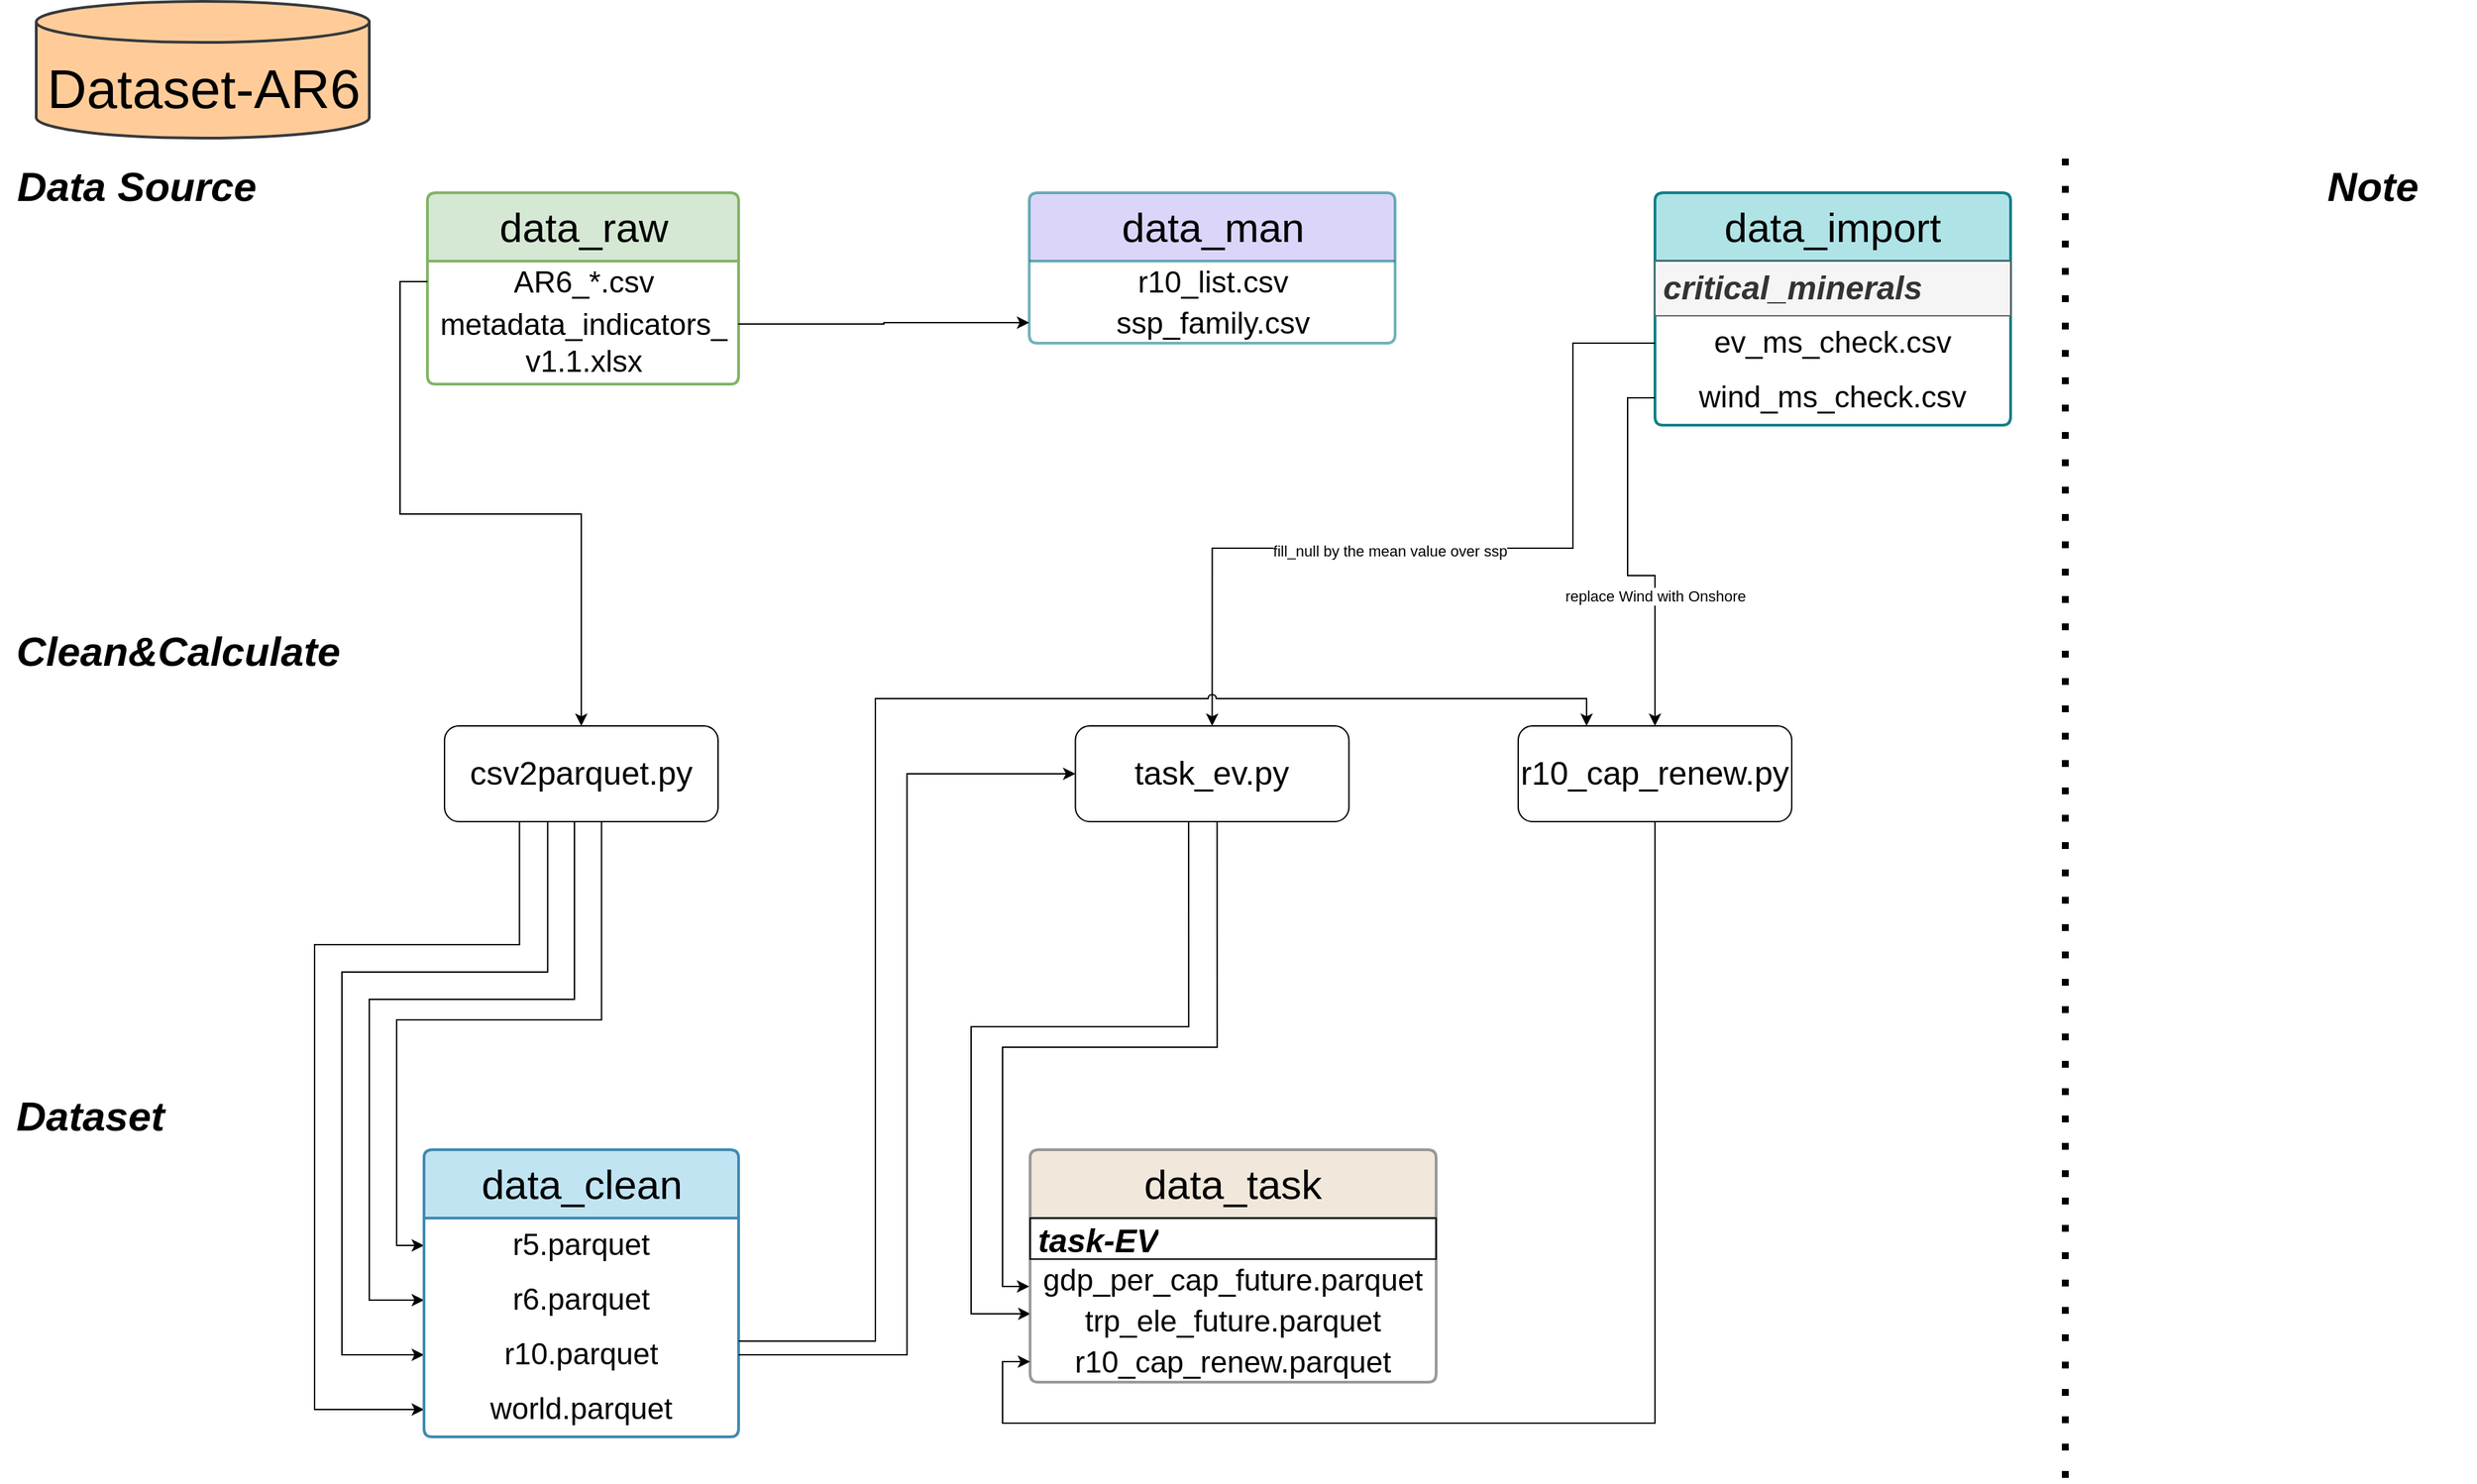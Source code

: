 <mxfile version="24.1.0" type="device">
  <diagram id="C5RBs43oDa-KdzZeNtuy" name="Page-1">
    <mxGraphModel dx="2268" dy="2556" grid="1" gridSize="10" guides="1" tooltips="1" connect="1" arrows="1" fold="1" page="1" pageScale="1" pageWidth="900" pageHeight="1600" math="0" shadow="0">
      <root>
        <mxCell id="WIyWlLk6GJQsqaUBKTNV-0" />
        <mxCell id="WIyWlLk6GJQsqaUBKTNV-1" parent="WIyWlLk6GJQsqaUBKTNV-0" />
        <mxCell id="0oKWe1tTrNoSyfwkLrH9-1" value="&lt;font style=&quot;font-size: 30px;&quot;&gt;&lt;i&gt;&lt;b&gt;Data Source&lt;/b&gt;&lt;/i&gt;&lt;/font&gt;" style="text;html=1;strokeColor=none;fillColor=none;align=center;verticalAlign=middle;whiteSpace=wrap;rounded=0;strokeWidth=10;movable=1;resizable=1;rotatable=1;deletable=1;editable=1;locked=0;connectable=1;" parent="WIyWlLk6GJQsqaUBKTNV-1" vertex="1">
          <mxGeometry x="-10" width="200" height="30" as="geometry" />
        </mxCell>
        <mxCell id="0oKWe1tTrNoSyfwkLrH9-2" value="&lt;font style=&quot;font-size: 30px;&quot;&gt;&lt;i&gt;&lt;b&gt;Dataset&lt;/b&gt;&lt;/i&gt;&lt;/font&gt;" style="text;html=1;strokeColor=none;fillColor=none;align=left;verticalAlign=middle;whiteSpace=wrap;rounded=0;strokeWidth=10;movable=1;resizable=1;rotatable=1;deletable=1;editable=1;locked=0;connectable=1;" parent="WIyWlLk6GJQsqaUBKTNV-1" vertex="1">
          <mxGeometry y="680" width="240" height="30" as="geometry" />
        </mxCell>
        <mxCell id="0oKWe1tTrNoSyfwkLrH9-3" value="&lt;font style=&quot;font-size: 30px;&quot;&gt;&lt;i&gt;&lt;b&gt;Clean&amp;amp;Calculate&lt;br&gt;&lt;/b&gt;&lt;/i&gt;&lt;/font&gt;" style="text;html=1;strokeColor=none;fillColor=none;align=left;verticalAlign=middle;whiteSpace=wrap;rounded=0;strokeWidth=10;movable=1;resizable=1;rotatable=1;deletable=1;editable=1;locked=0;connectable=1;" parent="WIyWlLk6GJQsqaUBKTNV-1" vertex="1">
          <mxGeometry y="340" width="200" height="30" as="geometry" />
        </mxCell>
        <mxCell id="l6j2kZSarTpanr10Rrqj-15" style="edgeStyle=orthogonalEdgeStyle;rounded=0;orthogonalLoop=1;jettySize=auto;html=1;exitX=0.574;exitY=0.995;exitDx=0;exitDy=0;entryX=0;entryY=0.5;entryDx=0;entryDy=0;fontFamily=Helvetica;fontSize=12;fontColor=default;fontStyle=0;exitPerimeter=0;" parent="WIyWlLk6GJQsqaUBKTNV-1" source="0oKWe1tTrNoSyfwkLrH9-20" target="l6j2kZSarTpanr10Rrqj-5" edge="1">
          <mxGeometry relative="1" as="geometry">
            <Array as="points">
              <mxPoint x="430" y="625" />
              <mxPoint x="280" y="625" />
              <mxPoint x="280" y="790" />
            </Array>
          </mxGeometry>
        </mxCell>
        <mxCell id="l6j2kZSarTpanr10Rrqj-16" style="edgeStyle=orthogonalEdgeStyle;rounded=0;orthogonalLoop=1;jettySize=auto;html=1;exitX=0.475;exitY=0.999;exitDx=0;exitDy=0;entryX=0;entryY=0.5;entryDx=0;entryDy=0;fontFamily=Helvetica;fontSize=12;fontColor=default;fontStyle=0;exitPerimeter=0;" parent="WIyWlLk6GJQsqaUBKTNV-1" source="0oKWe1tTrNoSyfwkLrH9-20" target="l6j2kZSarTpanr10Rrqj-12" edge="1">
          <mxGeometry relative="1" as="geometry">
            <Array as="points">
              <mxPoint x="410" y="610" />
              <mxPoint x="260" y="610" />
              <mxPoint x="260" y="830" />
            </Array>
          </mxGeometry>
        </mxCell>
        <mxCell id="l6j2kZSarTpanr10Rrqj-17" style="edgeStyle=orthogonalEdgeStyle;rounded=0;orthogonalLoop=1;jettySize=auto;html=1;exitX=0.377;exitY=0.999;exitDx=0;exitDy=0;entryX=0;entryY=0.5;entryDx=0;entryDy=0;fontFamily=Helvetica;fontSize=12;fontColor=default;fontStyle=0;exitPerimeter=0;" parent="WIyWlLk6GJQsqaUBKTNV-1" source="0oKWe1tTrNoSyfwkLrH9-20" target="l6j2kZSarTpanr10Rrqj-11" edge="1">
          <mxGeometry relative="1" as="geometry">
            <Array as="points">
              <mxPoint x="390" y="590" />
              <mxPoint x="240" y="590" />
              <mxPoint x="240" y="870" />
            </Array>
          </mxGeometry>
        </mxCell>
        <mxCell id="l6j2kZSarTpanr10Rrqj-18" style="edgeStyle=orthogonalEdgeStyle;rounded=0;orthogonalLoop=1;jettySize=auto;html=1;exitX=0.274;exitY=1.001;exitDx=0;exitDy=0;entryX=0;entryY=0.5;entryDx=0;entryDy=0;fontFamily=Helvetica;fontSize=12;fontColor=default;fontStyle=0;exitPerimeter=0;" parent="WIyWlLk6GJQsqaUBKTNV-1" source="0oKWe1tTrNoSyfwkLrH9-20" target="l6j2kZSarTpanr10Rrqj-10" edge="1">
          <mxGeometry relative="1" as="geometry">
            <Array as="points">
              <mxPoint x="370" y="570" />
              <mxPoint x="220" y="570" />
              <mxPoint x="220" y="910" />
            </Array>
          </mxGeometry>
        </mxCell>
        <mxCell id="0oKWe1tTrNoSyfwkLrH9-20" value="&lt;font style=&quot;font-size: 24px;&quot;&gt;csv2parquet.py&lt;/font&gt;" style="rounded=1;whiteSpace=wrap;html=1;movable=1;resizable=1;rotatable=1;deletable=1;editable=1;locked=0;connectable=1;" parent="WIyWlLk6GJQsqaUBKTNV-1" vertex="1">
          <mxGeometry x="315" y="410" width="200" height="70" as="geometry" />
        </mxCell>
        <mxCell id="l6j2kZSarTpanr10Rrqj-19" style="edgeStyle=orthogonalEdgeStyle;rounded=0;orthogonalLoop=1;jettySize=auto;html=1;exitX=0.518;exitY=0.998;exitDx=0;exitDy=0;entryX=-0.002;entryY=0.682;entryDx=0;entryDy=0;fontFamily=Helvetica;fontSize=12;fontColor=default;fontStyle=0;exitPerimeter=0;entryPerimeter=0;" parent="WIyWlLk6GJQsqaUBKTNV-1" source="0oKWe1tTrNoSyfwkLrH9-21" target="JrNvIuVscIgdc6tEjQwo-32" edge="1">
          <mxGeometry relative="1" as="geometry">
            <Array as="points">
              <mxPoint x="880" y="645" />
              <mxPoint x="723" y="645" />
              <mxPoint x="723" y="820" />
              <mxPoint x="743" y="820" />
            </Array>
          </mxGeometry>
        </mxCell>
        <mxCell id="l6j2kZSarTpanr10Rrqj-21" style="edgeStyle=orthogonalEdgeStyle;rounded=0;orthogonalLoop=1;jettySize=auto;html=1;exitX=0.414;exitY=0.988;exitDx=0;exitDy=0;entryX=0.001;entryY=0.348;entryDx=0;entryDy=0;fontFamily=Helvetica;fontSize=12;fontColor=default;fontStyle=0;exitPerimeter=0;entryPerimeter=0;" parent="WIyWlLk6GJQsqaUBKTNV-1" source="0oKWe1tTrNoSyfwkLrH9-21" target="JrNvIuVscIgdc6tEjQwo-35" edge="1">
          <mxGeometry relative="1" as="geometry">
            <Array as="points">
              <mxPoint x="859" y="630" />
              <mxPoint x="700" y="630" />
              <mxPoint x="700" y="840" />
              <mxPoint x="743" y="840" />
            </Array>
          </mxGeometry>
        </mxCell>
        <mxCell id="0oKWe1tTrNoSyfwkLrH9-21" value="&lt;font style=&quot;font-size: 24px;&quot;&gt;task_ev.py&lt;/font&gt;" style="rounded=1;whiteSpace=wrap;html=1;movable=1;resizable=1;rotatable=1;deletable=1;editable=1;locked=0;connectable=1;" parent="WIyWlLk6GJQsqaUBKTNV-1" vertex="1">
          <mxGeometry x="776.25" y="410" width="200" height="70" as="geometry" />
        </mxCell>
        <mxCell id="JrNvIuVscIgdc6tEjQwo-0" value="&lt;font style=&quot;font-size: 30px;&quot;&gt;&lt;i&gt;&lt;b&gt;Note&lt;/b&gt;&lt;/i&gt;&lt;/font&gt;" style="text;html=1;strokeColor=none;fillColor=none;align=center;verticalAlign=middle;whiteSpace=wrap;rounded=0;strokeWidth=10;movable=1;resizable=1;rotatable=1;deletable=1;editable=1;locked=0;connectable=1;" parent="WIyWlLk6GJQsqaUBKTNV-1" vertex="1">
          <mxGeometry x="1650" width="150" height="30" as="geometry" />
        </mxCell>
        <mxCell id="JrNvIuVscIgdc6tEjQwo-1" value="" style="endArrow=none;dashed=1;html=1;dashPattern=1 3;strokeWidth=5;rounded=0;movable=1;resizable=1;rotatable=1;deletable=1;editable=1;locked=0;connectable=1;" parent="WIyWlLk6GJQsqaUBKTNV-1" edge="1">
          <mxGeometry width="50" height="50" relative="1" as="geometry">
            <mxPoint x="1500" y="960" as="sourcePoint" />
            <mxPoint x="1500" y="-10" as="targetPoint" />
          </mxGeometry>
        </mxCell>
        <mxCell id="JrNvIuVscIgdc6tEjQwo-7" value="&lt;span style=&quot;font-size: 30px;&quot;&gt;data_raw&lt;/span&gt;" style="swimlane;fontStyle=0;childLayout=stackLayout;horizontal=1;startSize=50;horizontalStack=0;resizeParent=1;resizeParentMax=0;resizeLast=0;collapsible=1;marginBottom=0;whiteSpace=wrap;html=1;fillColor=#d5e8d4;strokeColor=#82b366;rounded=1;align=center;fillStyle=auto;strokeWidth=2;shadow=0;dashed=0;arcSize=4;swimlaneLine=1;movable=1;resizable=1;rotatable=1;deletable=1;editable=1;locked=0;connectable=1;" parent="WIyWlLk6GJQsqaUBKTNV-1" vertex="1">
          <mxGeometry x="302.5" y="20" width="227.5" height="140" as="geometry">
            <mxRectangle x="675" y="30" width="60" height="30" as="alternateBounds" />
          </mxGeometry>
        </mxCell>
        <mxCell id="JrNvIuVscIgdc6tEjQwo-8" value="&lt;font style=&quot;font-size: 22px;&quot;&gt;AR6_*.csv&lt;/font&gt;" style="text;strokeColor=none;fillColor=none;align=center;verticalAlign=middle;spacingLeft=4;spacingRight=4;overflow=hidden;points=[[0,0.5],[1,0.5]];portConstraint=eastwest;rotatable=1;html=1;whiteSpace=wrap;movable=1;resizable=1;deletable=1;editable=1;locked=0;connectable=1;" parent="JrNvIuVscIgdc6tEjQwo-7" vertex="1">
          <mxGeometry y="50" width="227.5" height="30" as="geometry" />
        </mxCell>
        <mxCell id="Oqe_XEmxXoJDFeqlqnIJ-4" value="&lt;span style=&quot;font-size: 22px;&quot;&gt;metadata_indicators&lt;/span&gt;&lt;span style=&quot;font-size: 22px; background-color: initial;&quot;&gt;_&lt;/span&gt;&lt;div&gt;&lt;span style=&quot;font-size: 22px; background-color: initial;&quot;&gt;v1.1.xlsx&lt;/span&gt;&lt;/div&gt;" style="text;strokeColor=none;fillColor=none;align=center;verticalAlign=middle;spacingLeft=4;spacingRight=4;overflow=hidden;points=[[0,0.5],[1,0.5]];portConstraint=eastwest;rotatable=1;html=1;whiteSpace=wrap;dashed=1;movable=1;resizable=1;deletable=1;editable=1;locked=0;connectable=1;" parent="JrNvIuVscIgdc6tEjQwo-7" vertex="1">
          <mxGeometry y="80" width="227.5" height="60" as="geometry" />
        </mxCell>
        <mxCell id="JrNvIuVscIgdc6tEjQwo-17" value="&lt;span style=&quot;font-size: 30px;&quot;&gt;data_man&lt;/span&gt;" style="swimlane;fontStyle=0;childLayout=stackLayout;horizontal=1;startSize=50;horizontalStack=0;resizeParent=1;resizeParentMax=0;resizeLast=0;collapsible=1;marginBottom=0;whiteSpace=wrap;html=1;fillColor=#C4B9F7;strokeColor=#0e8088;rounded=1;align=center;fillStyle=auto;opacity=60;arcSize=4;strokeWidth=2;movable=1;resizable=1;rotatable=1;deletable=1;editable=1;locked=0;connectable=1;" parent="WIyWlLk6GJQsqaUBKTNV-1" vertex="1">
          <mxGeometry x="742.5" y="20" width="267.5" height="110" as="geometry">
            <mxRectangle x="675" y="30" width="60" height="30" as="alternateBounds" />
          </mxGeometry>
        </mxCell>
        <mxCell id="JrNvIuVscIgdc6tEjQwo-18" value="&lt;font style=&quot;font-size: 22px;&quot;&gt;r10_list.csv&lt;/font&gt;" style="text;strokeColor=none;fillColor=none;align=center;verticalAlign=middle;spacingLeft=4;spacingRight=4;overflow=hidden;points=[[0,0.5],[1,0.5]];portConstraint=eastwest;rotatable=1;whiteSpace=wrap;html=1;movable=1;resizable=1;deletable=1;editable=1;locked=0;connectable=1;" parent="JrNvIuVscIgdc6tEjQwo-17" vertex="1">
          <mxGeometry y="50" width="267.5" height="30" as="geometry" />
        </mxCell>
        <mxCell id="JrNvIuVscIgdc6tEjQwo-19" value="&lt;span style=&quot;font-size: 22px;&quot;&gt;ssp_family.csv&lt;/span&gt;" style="text;strokeColor=none;fillColor=none;align=center;verticalAlign=middle;spacingLeft=4;spacingRight=4;overflow=hidden;points=[[0,0.5],[1,0.5]];portConstraint=eastwest;rotatable=1;whiteSpace=wrap;html=1;movable=1;resizable=1;deletable=1;editable=1;locked=0;connectable=1;" parent="JrNvIuVscIgdc6tEjQwo-17" vertex="1">
          <mxGeometry y="80" width="267.5" height="30" as="geometry" />
        </mxCell>
        <mxCell id="JrNvIuVscIgdc6tEjQwo-23" value="&lt;span style=&quot;font-size: 30px;&quot;&gt;data_import&lt;/span&gt;" style="swimlane;fontStyle=0;childLayout=stackLayout;horizontal=1;startSize=50;horizontalStack=0;resizeParent=1;resizeParentMax=0;resizeLast=0;collapsible=1;marginBottom=0;whiteSpace=wrap;html=1;fillColor=#b0e3e6;strokeColor=#0e8088;rounded=1;align=center;fillStyle=auto;strokeWidth=2;shadow=0;dashed=0;arcSize=4;movable=1;resizable=1;rotatable=1;deletable=1;editable=1;locked=0;connectable=1;" parent="WIyWlLk6GJQsqaUBKTNV-1" vertex="1">
          <mxGeometry x="1200" y="20" width="260" height="170" as="geometry">
            <mxRectangle x="675" y="30" width="60" height="30" as="alternateBounds" />
          </mxGeometry>
        </mxCell>
        <mxCell id="Oqe_XEmxXoJDFeqlqnIJ-7" value="&lt;span style=&quot;font-size: 24px;&quot;&gt;&lt;b&gt;&lt;i&gt;critical_minerals&lt;/i&gt;&lt;/b&gt;&lt;/span&gt;" style="text;strokeColor=#666666;fillColor=#f5f5f5;align=left;verticalAlign=middle;spacingLeft=4;spacingRight=4;overflow=hidden;points=[[0,0.5],[1,0.5]];portConstraint=eastwest;rotatable=1;whiteSpace=wrap;html=1;fontColor=#333333;movable=1;resizable=1;deletable=1;editable=1;locked=0;connectable=1;" parent="JrNvIuVscIgdc6tEjQwo-23" vertex="1">
          <mxGeometry y="50" width="260" height="40" as="geometry" />
        </mxCell>
        <mxCell id="JrNvIuVscIgdc6tEjQwo-24" value="&lt;span style=&quot;font-size: 22px;&quot;&gt;ev_ms_check.csv&lt;/span&gt;" style="text;strokeColor=none;fillColor=none;align=center;verticalAlign=middle;spacingLeft=4;spacingRight=4;overflow=hidden;points=[[0,0.5],[1,0.5]];portConstraint=eastwest;rotatable=1;whiteSpace=wrap;html=1;movable=1;resizable=1;deletable=1;editable=1;locked=0;connectable=1;" parent="JrNvIuVscIgdc6tEjQwo-23" vertex="1">
          <mxGeometry y="90" width="260" height="40" as="geometry" />
        </mxCell>
        <mxCell id="Gre75DiJgPlvR9Xtig7I-0" value="&lt;font style=&quot;font-size: 22px;&quot;&gt;wind_ms_check.csv&lt;/font&gt;" style="text;strokeColor=none;fillColor=none;align=center;verticalAlign=middle;spacingLeft=4;spacingRight=4;overflow=hidden;points=[[0,0.5],[1,0.5]];portConstraint=eastwest;rotatable=1;whiteSpace=wrap;html=1;movable=1;resizable=1;deletable=1;editable=1;locked=0;connectable=1;" vertex="1" parent="JrNvIuVscIgdc6tEjQwo-23">
          <mxGeometry y="130" width="260" height="40" as="geometry" />
        </mxCell>
        <mxCell id="JrNvIuVscIgdc6tEjQwo-31" value="&lt;span style=&quot;font-size: 30px;&quot;&gt;data_task&lt;/span&gt;" style="swimlane;fontStyle=0;childLayout=stackLayout;horizontal=1;startSize=50;horizontalStack=0;resizeParent=1;resizeParentMax=0;resizeLast=0;collapsible=1;marginBottom=0;whiteSpace=wrap;html=1;fillColor=#eee3d3;strokeColor=#808080;rounded=1;align=center;fillStyle=auto;strokeWidth=2;shadow=0;dashed=0;arcSize=4;opacity=80;movable=1;resizable=1;rotatable=1;deletable=1;editable=1;locked=0;connectable=1;" parent="WIyWlLk6GJQsqaUBKTNV-1" vertex="1">
          <mxGeometry x="743.13" y="720" width="296.87" height="170" as="geometry">
            <mxRectangle x="675" y="30" width="60" height="30" as="alternateBounds" />
          </mxGeometry>
        </mxCell>
        <mxCell id="JrNvIuVscIgdc6tEjQwo-36" value="&lt;font style=&quot;font-size: 24px;&quot;&gt;&lt;b&gt;&lt;i&gt;task-EV&lt;/i&gt;&lt;/b&gt;&lt;/font&gt;" style="text;align=left;verticalAlign=middle;spacingLeft=4;spacingRight=4;overflow=hidden;points=[[0,0.5],[1,0.5]];portConstraint=eastwest;rotatable=1;whiteSpace=wrap;html=1;movable=1;resizable=1;deletable=1;editable=1;locked=0;connectable=1;strokeColor=default;" parent="JrNvIuVscIgdc6tEjQwo-31" vertex="1">
          <mxGeometry y="50" width="296.87" height="30" as="geometry" />
        </mxCell>
        <mxCell id="JrNvIuVscIgdc6tEjQwo-32" value="&lt;font style=&quot;font-size: 22px;&quot;&gt;gdp_per_cap_future.parquet&lt;/font&gt;" style="text;strokeColor=none;fillColor=none;align=center;verticalAlign=middle;spacingLeft=4;spacingRight=4;overflow=hidden;points=[[0,0.5],[1,0.5]];portConstraint=eastwest;rotatable=1;whiteSpace=wrap;html=1;movable=1;resizable=1;deletable=1;editable=1;locked=0;connectable=1;" parent="JrNvIuVscIgdc6tEjQwo-31" vertex="1">
          <mxGeometry y="80" width="296.87" height="30" as="geometry" />
        </mxCell>
        <mxCell id="JrNvIuVscIgdc6tEjQwo-35" value="&lt;span style=&quot;font-size: 22px;&quot;&gt;trp_ele_future.parquet&lt;/span&gt;" style="text;strokeColor=none;fillColor=none;align=center;verticalAlign=middle;spacingLeft=4;spacingRight=4;overflow=hidden;points=[[0,0.5],[1,0.5]];portConstraint=eastwest;rotatable=1;whiteSpace=wrap;html=1;movable=1;resizable=1;deletable=1;editable=1;locked=0;connectable=1;" parent="JrNvIuVscIgdc6tEjQwo-31" vertex="1">
          <mxGeometry y="110" width="296.87" height="30" as="geometry" />
        </mxCell>
        <mxCell id="Gre75DiJgPlvR9Xtig7I-3" value="&lt;font style=&quot;font-size: 22px;&quot;&gt;r10_cap_renew.parquet&lt;/font&gt;" style="text;strokeColor=none;fillColor=none;align=center;verticalAlign=middle;spacingLeft=4;spacingRight=4;overflow=hidden;points=[[0,0.5],[1,0.5]];portConstraint=eastwest;rotatable=1;whiteSpace=wrap;html=1;movable=1;resizable=1;deletable=1;editable=1;locked=0;connectable=1;" vertex="1" parent="JrNvIuVscIgdc6tEjQwo-31">
          <mxGeometry y="140" width="296.87" height="30" as="geometry" />
        </mxCell>
        <mxCell id="JrNvIuVscIgdc6tEjQwo-37" style="edgeStyle=orthogonalEdgeStyle;rounded=0;orthogonalLoop=1;jettySize=auto;html=1;exitX=1;exitY=0.5;exitDx=0;exitDy=0;entryX=0;entryY=0.5;entryDx=0;entryDy=0;" parent="WIyWlLk6GJQsqaUBKTNV-1" target="JrNvIuVscIgdc6tEjQwo-36" edge="1">
          <mxGeometry relative="1" as="geometry" />
        </mxCell>
        <mxCell id="Oqe_XEmxXoJDFeqlqnIJ-5" style="edgeStyle=orthogonalEdgeStyle;rounded=0;orthogonalLoop=1;jettySize=auto;html=1;exitX=0.999;exitY=0.267;exitDx=0;exitDy=0;entryX=0;entryY=0.5;entryDx=0;entryDy=0;movable=1;resizable=1;rotatable=1;deletable=1;editable=1;locked=0;connectable=1;exitPerimeter=0;" parent="WIyWlLk6GJQsqaUBKTNV-1" source="Oqe_XEmxXoJDFeqlqnIJ-4" target="JrNvIuVscIgdc6tEjQwo-19" edge="1">
          <mxGeometry relative="1" as="geometry" />
        </mxCell>
        <mxCell id="Oqe_XEmxXoJDFeqlqnIJ-31" value="&lt;span style=&quot;font-size: 40px; text-wrap: nowrap;&quot;&gt;Dataset-AR6&lt;/span&gt;" style="shape=cylinder3;whiteSpace=wrap;html=1;boundedLbl=1;backgroundOutline=1;size=15;fillColor=#ffcc99;strokeColor=#36393d;strokeWidth=2;perimeterSpacing=0;shadow=0;movable=1;resizable=1;rotatable=1;deletable=1;editable=1;locked=0;connectable=1;" parent="WIyWlLk6GJQsqaUBKTNV-1" vertex="1">
          <mxGeometry x="16.5" y="-120" width="243.5" height="100" as="geometry" />
        </mxCell>
        <mxCell id="l6j2kZSarTpanr10Rrqj-4" value="&lt;font style=&quot;font-size: 30px;&quot;&gt;data_clean&lt;/font&gt;" style="swimlane;fontStyle=0;childLayout=stackLayout;horizontal=1;startSize=50;fillColor=#c1e4f3;horizontalStack=0;resizeParent=1;resizeParentMax=0;resizeLast=0;collapsible=1;marginBottom=0;html=1;rounded=1;strokeColor=#3e8ab0;strokeWidth=2;arcSize=4;" parent="WIyWlLk6GJQsqaUBKTNV-1" vertex="1">
          <mxGeometry x="300" y="720" width="230" height="210" as="geometry" />
        </mxCell>
        <mxCell id="l6j2kZSarTpanr10Rrqj-5" value="&lt;font style=&quot;font-size: 22px;&quot;&gt;r5.parquet&lt;/font&gt;" style="text;strokeColor=none;fillColor=none;align=center;verticalAlign=top;spacingLeft=4;spacingRight=4;overflow=hidden;rotatable=0;points=[[0,0.5],[1,0.5]];portConstraint=eastwest;whiteSpace=wrap;html=1;" parent="l6j2kZSarTpanr10Rrqj-4" vertex="1">
          <mxGeometry y="50" width="230" height="40" as="geometry" />
        </mxCell>
        <mxCell id="l6j2kZSarTpanr10Rrqj-12" value="r6.parquet" style="text;strokeColor=none;fillColor=none;align=center;verticalAlign=top;spacingLeft=4;spacingRight=4;overflow=hidden;rotatable=0;points=[[0,0.5],[1,0.5]];portConstraint=eastwest;whiteSpace=wrap;html=1;fontSize=22;" parent="l6j2kZSarTpanr10Rrqj-4" vertex="1">
          <mxGeometry y="90" width="230" height="40" as="geometry" />
        </mxCell>
        <mxCell id="l6j2kZSarTpanr10Rrqj-11" value="r10.parquet" style="text;strokeColor=none;fillColor=none;align=center;verticalAlign=top;spacingLeft=4;spacingRight=4;overflow=hidden;rotatable=0;points=[[0,0.5],[1,0.5]];portConstraint=eastwest;whiteSpace=wrap;html=1;fontSize=22;" parent="l6j2kZSarTpanr10Rrqj-4" vertex="1">
          <mxGeometry y="130" width="230" height="40" as="geometry" />
        </mxCell>
        <mxCell id="l6j2kZSarTpanr10Rrqj-10" value="world.parquet" style="text;strokeColor=none;fillColor=none;align=center;verticalAlign=top;spacingLeft=4;spacingRight=4;overflow=hidden;rotatable=0;points=[[0,0.5],[1,0.5]];portConstraint=eastwest;whiteSpace=wrap;html=1;fontSize=22;" parent="l6j2kZSarTpanr10Rrqj-4" vertex="1">
          <mxGeometry y="170" width="230" height="40" as="geometry" />
        </mxCell>
        <mxCell id="l6j2kZSarTpanr10Rrqj-14" style="edgeStyle=orthogonalEdgeStyle;rounded=0;orthogonalLoop=1;jettySize=auto;html=1;exitX=0;exitY=0.5;exitDx=0;exitDy=0;entryX=0.5;entryY=0;entryDx=0;entryDy=0;fontFamily=Helvetica;fontSize=12;fontColor=default;fontStyle=0;" parent="WIyWlLk6GJQsqaUBKTNV-1" source="JrNvIuVscIgdc6tEjQwo-8" target="0oKWe1tTrNoSyfwkLrH9-20" edge="1">
          <mxGeometry relative="1" as="geometry" />
        </mxCell>
        <mxCell id="l6j2kZSarTpanr10Rrqj-20" style="edgeStyle=orthogonalEdgeStyle;rounded=0;orthogonalLoop=1;jettySize=auto;html=1;exitX=1;exitY=0.5;exitDx=0;exitDy=0;entryX=0;entryY=0.5;entryDx=0;entryDy=0;fontFamily=Helvetica;fontSize=12;fontColor=default;fontStyle=0;" parent="WIyWlLk6GJQsqaUBKTNV-1" source="l6j2kZSarTpanr10Rrqj-11" target="0oKWe1tTrNoSyfwkLrH9-21" edge="1">
          <mxGeometry relative="1" as="geometry" />
        </mxCell>
        <mxCell id="ruidRaE3oW5yujKJYkYS-0" style="edgeStyle=orthogonalEdgeStyle;rounded=0;orthogonalLoop=1;jettySize=auto;html=1;exitX=0;exitY=0.5;exitDx=0;exitDy=0;entryX=0.5;entryY=0;entryDx=0;entryDy=0;" parent="WIyWlLk6GJQsqaUBKTNV-1" source="JrNvIuVscIgdc6tEjQwo-24" target="0oKWe1tTrNoSyfwkLrH9-21" edge="1">
          <mxGeometry relative="1" as="geometry">
            <Array as="points">
              <mxPoint x="1140" y="130" />
              <mxPoint x="1140" y="280" />
              <mxPoint x="876" y="280" />
            </Array>
          </mxGeometry>
        </mxCell>
        <mxCell id="rE_tgcfwb1M8M-m-agnx-0" value="fill_null by the mean value over ssp" style="edgeLabel;html=1;align=center;verticalAlign=middle;resizable=0;points=[];" parent="ruidRaE3oW5yujKJYkYS-0" vertex="1" connectable="0">
          <mxGeometry x="0.245" y="2" relative="1" as="geometry">
            <mxPoint x="32" as="offset" />
          </mxGeometry>
        </mxCell>
        <mxCell id="Gre75DiJgPlvR9Xtig7I-4" style="edgeStyle=orthogonalEdgeStyle;rounded=0;orthogonalLoop=1;jettySize=auto;html=1;exitX=0.5;exitY=1;exitDx=0;exitDy=0;entryX=0;entryY=0.5;entryDx=0;entryDy=0;" edge="1" parent="WIyWlLk6GJQsqaUBKTNV-1" source="Gre75DiJgPlvR9Xtig7I-2" target="Gre75DiJgPlvR9Xtig7I-3">
          <mxGeometry relative="1" as="geometry">
            <Array as="points">
              <mxPoint x="1200" y="920" />
              <mxPoint x="723" y="920" />
              <mxPoint x="723" y="875" />
            </Array>
          </mxGeometry>
        </mxCell>
        <mxCell id="Gre75DiJgPlvR9Xtig7I-2" value="&lt;font style=&quot;font-size: 24px;&quot;&gt;r10_cap_renew.py&lt;/font&gt;" style="rounded=1;whiteSpace=wrap;html=1;movable=1;resizable=1;rotatable=1;deletable=1;editable=1;locked=0;connectable=1;" vertex="1" parent="WIyWlLk6GJQsqaUBKTNV-1">
          <mxGeometry x="1100" y="410" width="200" height="70" as="geometry" />
        </mxCell>
        <mxCell id="Gre75DiJgPlvR9Xtig7I-1" style="edgeStyle=orthogonalEdgeStyle;rounded=0;orthogonalLoop=1;jettySize=auto;html=1;exitX=0;exitY=0.5;exitDx=0;exitDy=0;entryX=0.5;entryY=0;entryDx=0;entryDy=0;" edge="1" parent="WIyWlLk6GJQsqaUBKTNV-1" source="Gre75DiJgPlvR9Xtig7I-0" target="Gre75DiJgPlvR9Xtig7I-2">
          <mxGeometry relative="1" as="geometry">
            <mxPoint x="1170" y="430" as="targetPoint" />
          </mxGeometry>
        </mxCell>
        <mxCell id="Gre75DiJgPlvR9Xtig7I-6" value="replace Wind with Onshore" style="edgeLabel;html=1;align=center;verticalAlign=middle;resizable=0;points=[];" vertex="1" connectable="0" parent="Gre75DiJgPlvR9Xtig7I-1">
          <mxGeometry x="0.329" relative="1" as="geometry">
            <mxPoint y="-1" as="offset" />
          </mxGeometry>
        </mxCell>
        <mxCell id="Gre75DiJgPlvR9Xtig7I-5" style="edgeStyle=orthogonalEdgeStyle;rounded=0;orthogonalLoop=1;jettySize=auto;html=1;entryX=0.25;entryY=0;entryDx=0;entryDy=0;jumpStyle=arc;" edge="1" parent="WIyWlLk6GJQsqaUBKTNV-1" target="Gre75DiJgPlvR9Xtig7I-2">
          <mxGeometry relative="1" as="geometry">
            <mxPoint x="530" y="860" as="sourcePoint" />
            <Array as="points">
              <mxPoint x="530" y="860" />
              <mxPoint x="630" y="860" />
              <mxPoint x="630" y="390" />
              <mxPoint x="1150" y="390" />
            </Array>
          </mxGeometry>
        </mxCell>
      </root>
    </mxGraphModel>
  </diagram>
</mxfile>
